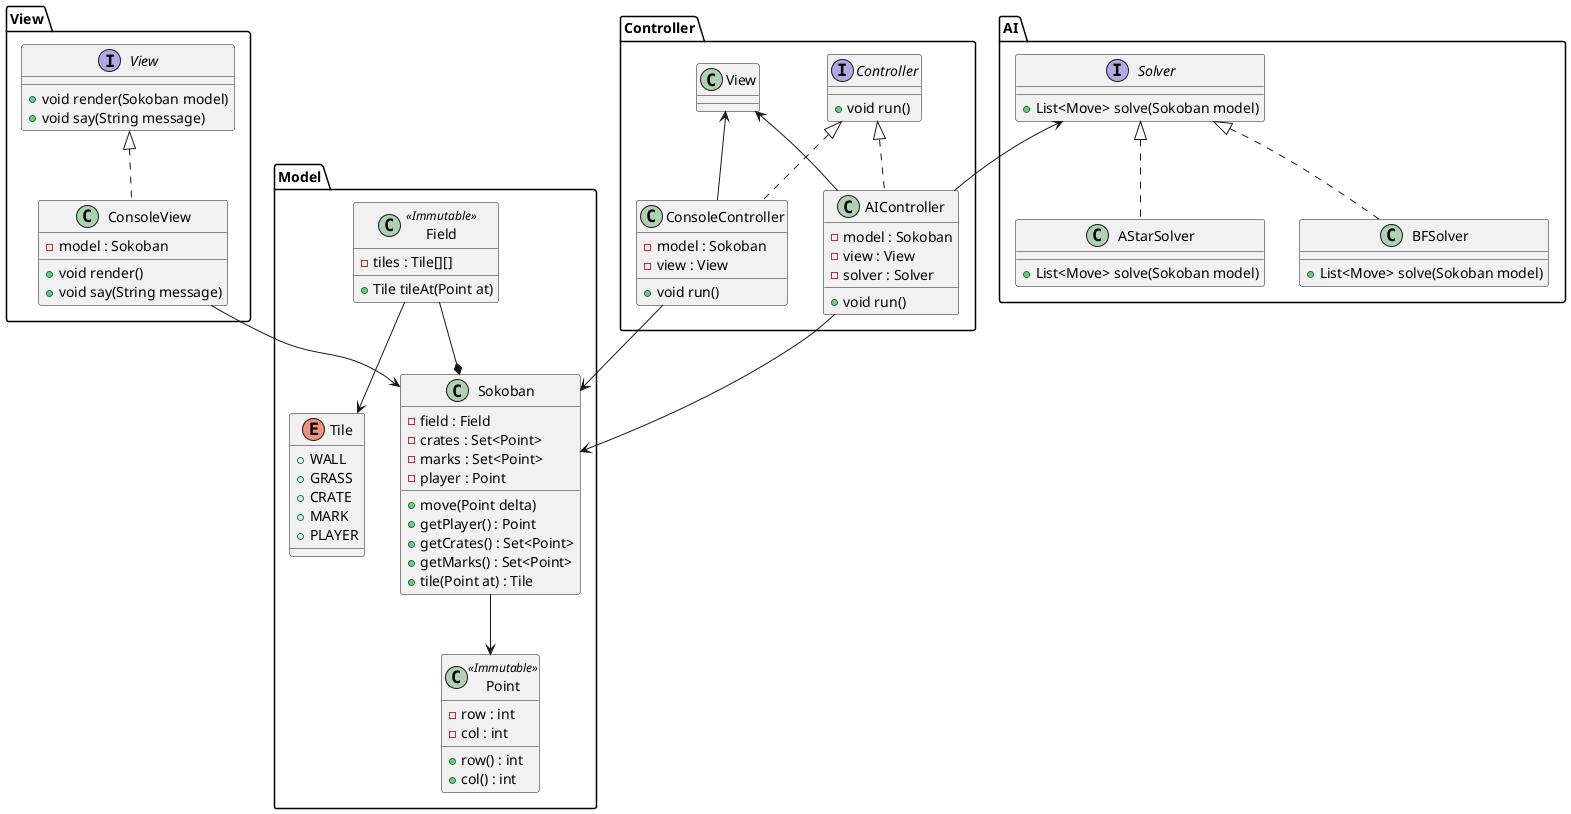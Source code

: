 @startuml

package "View"
{
    interface View
    {
        + void render(Sokoban model)
        + void say(String message)
    }
    class ConsoleView
    {
        - model : Sokoban
        + void render()
        + void say(String message)
    }
    View <|.. ConsoleView
}

package "Controller"
{
    interface Controller
    {
        + void run()
    }
    class ConsoleController
    {
        - model : Sokoban
        - view : View
        + void run()
    }
    class AIController
    {
        - model : Sokoban
        - view : View
        - solver : Solver
        + void run()
    }
    Controller <|.. ConsoleController
    Controller <|.. AIController
    View <-- ConsoleController
    View <-- AIController
}

package "AI"
{
    interface Solver
    {
        + List<Move> solve(Sokoban model)
    }
    class AStarSolver
    {
        + List<Move> solve(Sokoban model)
    }
    class BFSolver
    {
        + List<Move> solve(Sokoban model)
    }
    Solver <|.. AStarSolver
    Solver <|.. BFSolver
    Solver <-- AIController
}

package Model
{
    class Sokoban
    {
        - field : Field
        - crates : Set<Point>
        - marks : Set<Point>
        - player : Point
        + move(Point delta)
        + getPlayer() : Point
        + getCrates() : Set<Point>
        + getMarks() : Set<Point>
        + tile(Point at) : Tile
    }
    class Point <<Immutable>>
    {
        - row : int
        - col : int
        + row() : int
        + col() : int
    }
    class Field <<Immutable>>
    {
        - tiles : Tile[][]
        + Tile tileAt(Point at)
    }
    Field --* Sokoban
    Sokoban --> Point
    enum Tile
    {
        + WALL
        + GRASS
        + CRATE
        + MARK
        + PLAYER
    }
    Field --> Tile
}

ConsoleController --> Sokoban
AIController --> Sokoban
ConsoleView --> Sokoban
@enduml
